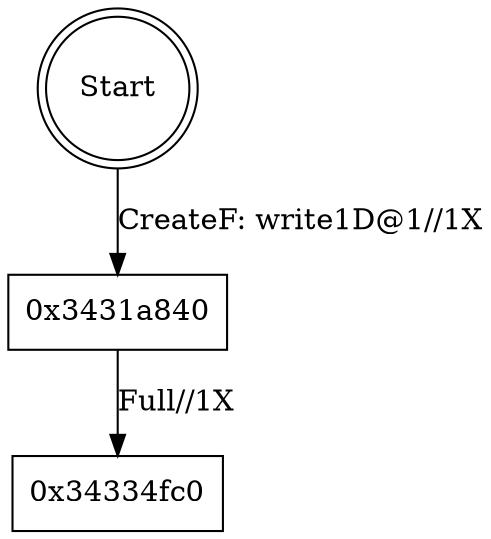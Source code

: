 digraph G0 {
	0 [shape=circle, peripheries=2, label="Start"];
	0 -> 1 [label="CreateF: write1D@1//1X"];
	1 [shape=box, label="0x3431a840"];
	1 -> 2 [label="Full//1X"];
	2 [shape=box, label="0x34334fc0"];
}

digraph G1 {
	0 [shape=circle, peripheries=2, label="Start"];
	0 -> 1 [label="CreateF: write2D@17//1X"];
	1 [shape=box, label="0x3431a840"];
}

digraph G2 {
	0 [shape=circle, peripheries=2, label="Start"];
	0 -> 1 [label="CreateF: randomizer.get_int16@36//1X"];
	1 [shape=box, label="0x3431a840"];
}

digraph G3 {
	0 [shape=circle, peripheries=2, label="Start"];
	0 -> 1 [label="CreateF: randomizer.get_uint16@40//1X"];
	1 [shape=box, label="0x3431a840"];
	1 -> 2 [label="Full//1X"];
	2 [shape=box, label="0x34333e60"];
}

digraph G4 {
	0 [shape=circle, peripheries=2, label="Start"];
	0 -> 1 [label="CreateF: Closure@1//1X"];
	1 [shape=box, label="0x34333300"];
}

digraph G5 {
	0 [shape=circle, peripheries=2, label="Start"];
	0 -> 1 [label="CreateF: Closure@3//1X"];
	0 -> 2 [label="CreateF: Closure@3//8X"];
	1 [shape=box, label="0x3431a840"];
	1 -> 2 [label="Full//1X"];
	2 [shape=box, label="0x343351a0"];
	2 -> 3 [label="Full+Deopt//1X"];
	2 -> 5 [label="Osr: 2|11//1X"];
	2 -> 6 [label="Osr: 3|11//1X"];
	2 -> 7 [label="Osr: 4|11//1X"];
	2 -> 8 [label="Osr: 5|11//1X"];
	3 [shape=box, label="0x34336720"];
	3 -> 4 [label="Osr: 1|11//1X"];
	5 [shape=box, label="0x34337a00"];
	6 [shape=box, label="0x34338000"];
	7 [shape=box, label="0x343385e0"];
	8 [shape=box, label="0x34338bc0"];
	4 [shape=box, label="0x34337080"];
}

digraph G6 {
	0 [shape=circle, peripheries=2, label="Start"];
	0 -> 1 [label="Full//1X"];
	1 [shape=box, label="0x3431cba0"];
	1 -> 1 [label="Full//1X"];
}

digraph G7 {
	0 [shape=circle, peripheries=2, label="Start"];
	0 -> 1 [label="Full//1X"];
	1 [shape=box, label="0x3432a6a0"];
	1 -> 1 [label="Full//1X"];
}

digraph G8 {
	0 [shape=circle, peripheries=2, label="Start"];
	0 -> 1 [label="Full//1X"];
	1 [shape=box, label="0x3432b580"];
	1 -> 1 [label="Full//1X"];
}

digraph G9 {
	0 [shape=circle, peripheries=2, label="Start"];
	0 -> 1 [label="Full//1X"];
	1 [shape=box, label="0x343341c0"];
}

digraph G10 {
	0 [shape=circle, peripheries=2, label="Start"];
	0 -> 1 [label="Full//1X"];
	1 [shape=box, label="0x34333f40"];
	1 -> 2 [label="Full+Deopt//1X"];
	2 [shape=box, label="0x343364a0"];
}

digraph G11 {
	0 [shape=circle, peripheries=2, label="Start"];
	0 -> 1 [label="Full//1X"];
	1 [shape=box, label="0x34333c40"];
}

digraph G12 {
	0 [shape=circle, peripheries=2, label="Start"];
	0 -> 0 [label="OptFailed: 12 3701EB54 0//1X"];
}

digraph G13 {
	0 [shape=circle, peripheries=2, label="Start"];
	0 -> 0 [label="OptFailed: 9 3702185C 0 343266C0 34330DC0//1X"];
}

digraph G14 {
	0 [shape=circle, peripheries=2, label="Start"];
	0 -> 1 [label="Full//1X"];
	1 [shape=box, label="0x343338e0"];
}

digraph G15 {
	0 [shape=circle, peripheries=2, label="Start"];
	0 -> 1 [label="Full//1X"];
	1 [shape=box, label="0x3432c8a0"];
	1 -> 1 [label="Full//1X"];
}

digraph G16 {
	0 [shape=circle, peripheries=2, label="Start"];
	0 -> 1 [label="Full//1X"];
	1 [shape=box, label="0x3432cb40"];
	1 -> 1 [label="Full//1X"];
	1 -> 2 [label="Full+Deopt//1X"];
	2 [shape=box, label="0x34330f60"];
	2 -> 3 [label="Opt: 1|11//1X"];
	3 [shape=box, label="0x34331040"];
}

digraph G17 {
	0 [shape=circle, peripheries=2, label="Start"];
	0 -> 1 [label="Full//1X"];
	1 [shape=box, label="0x3432c4a0"];
	1 -> 1 [label="Full//1X"];
}

digraph G18 {
	0 [shape=circle, peripheries=2, label="Start"];
	0 -> 1 [label="Full//1X"];
	1 [shape=box, label="0x3432db60"];
	1 -> 1 [label="Full//1X"];
}

digraph G19 {
	0 [shape=circle, peripheries=2, label="Start"];
	0 -> 1 [label="Full//1X"];
	1 [shape=box, label="0x3432c7e0"];
	1 -> 1 [label="Full//1X"];
	1 -> 2 [label="Opt: 1|11//1X"];
	2 [shape=box, label="0x34330e80"];
}

digraph G20 {
	0 [shape=circle, peripheries=2, label="Start"];
	0 -> 1 [label="Full//1X"];
	1 [shape=box, label="0x3432cce0"];
	1 -> 1 [label="Full//1X"];
}

digraph G21 {
	0 [shape=circle, peripheries=2, label="Start"];
	0 -> 1 [label="Full//1X"];
	1 [shape=box, label="0x3432cc20"];
	1 -> 1 [label="Full//1X"];
	1 -> 2 [label="Full+Deopt//1X"];
	2 [shape=box, label="0x34331100"];
	2 -> 3 [label="Opt: 1|11//1X"];
	3 [shape=box, label="0x343311c0"];
}

digraph G22 {
	0 [shape=circle, peripheries=2, label="Start"];
	0 -> 1 [label="CreateF: ArrayBufferConstructor@34//1X"];
	0 -> 2 [label="CreateF: ArrayBufferConstructor@34//1X"];
	1 [shape=box, label="0x3431a840"];
	1 -> 2 [label="Full//1X"];
	2 [shape=box, label="0x3432da00"];
}

digraph G23 {
	0 [shape=circle, peripheries=2, label="Start"];
	0 -> 1 [label="CreateF: ArrayBufferGetByteLength@43+CreateF: byteLength@43//2X"];
	1 [shape=box, label="0x3431a840"];
}

digraph G24 {
	0 [shape=circle, peripheries=2, label="Start"];
	0 -> 1 [label="CreateF: ArrayBufferSlice@52+CreateF: slice@52//2X"];
	1 [shape=box, label="0x3431a840"];
}

digraph G25 {
	0 [shape=circle, peripheries=2, label="Start"];
	0 -> 1 [label="CreateF: SetUpArrayBuffer@84//1X"];
	0 -> 2 [label="CreateF: SetUpArrayBuffer@84//1X"];
	1 [shape=box, label="0x3431a840"];
	1 -> 2 [label="Full//1X"];
	2 [shape=box, label="0x3432d820"];
}

digraph G26 {
	0 [shape=circle, peripheries=2, label="Start"];
	0 -> 1 [label="CreateF: Closure@1//2X"];
	1 [shape=box, label="0x3432d700"];
}

digraph G27 {
	0 [shape=circle, peripheries=2, label="Start"];
	0 -> 1 [label="CreateF: CreateTypedArrayConstructor@38//1X"];
	0 -> 2 [label="CreateF: CreateTypedArrayConstructor@38//1X"];
	1 [shape=box, label="0x3431a840"];
	1 -> 2 [label="Full//1X"];
	2 [shape=box, label="0x3432ea60"];
}

digraph G28 {
	0 [shape=circle, peripheries=2, label="Start"];
	0 -> 1 [label="CreateF: TypedArrayGetBuffer@105+CreateF: buffer@105//2X"];
	1 [shape=box, label="0x3431a840"];
}

digraph G29 {
	0 [shape=circle, peripheries=2, label="Start"];
	0 -> 1 [label="CreateF: TypedArrayGetByteLength@109+CreateF: byteLength@109//2X"];
	1 [shape=box, label="0x3431a840"];
}

digraph G30 {
	0 [shape=circle, peripheries=2, label="Start"];
	0 -> 1 [label="CreateF: TypedArrayGetByteOffset@113+CreateF: byteOffset@113//2X"];
	1 [shape=box, label="0x3431a840"];
}

digraph G31 {
	0 [shape=circle, peripheries=2, label="Start"];
	0 -> 1 [label="CreateF: TypedArrayGetLength@117+CreateF: length@117//2X"];
	1 [shape=box, label="0x3431a840"];
}

digraph G32 {
	0 [shape=circle, peripheries=2, label="Start"];
	0 -> 1 [label="CreateF: CreateSubArray@121//1X"];
	0 -> 2 [label="CreateF: CreateSubArray@121//1X"];
	1 [shape=box, label="0x3431a840"];
	1 -> 2 [label="Full//1X"];
	2 [shape=box, label="0x3432f440"];
}

digraph G33 {
	0 [shape=circle, peripheries=2, label="Start"];
	0 -> 1 [label="CreateF: TypedArraySet@148+CreateF: set@148//2X"];
	1 [shape=box, label="0x3431a840"];
}

digraph G34 {
	0 [shape=circle, peripheries=2, label="Start"];
	0 -> 1 [label="CreateF: SetupTypedArray@170//1X"];
	0 -> 2 [label="CreateF: SetupTypedArray@170//1X"];
	1 [shape=box, label="0x3431a840"];
	1 -> 2 [label="Full//1X"];
	2 [shape=box, label="0x3432e000"];
}

digraph G35 {
	0 [shape=circle, peripheries=2, label="Start"];
	0 -> 1 [label="CreateF: DataViewConstructor@209//1X"];
	0 -> 2 [label="CreateF: DataViewConstructor@209//1X"];
	1 [shape=box, label="0x3431a840"];
	1 -> 2 [label="Full//1X"];
	2 [shape=box, label="0x343300e0"];
}

digraph G36 {
	0 [shape=circle, peripheries=2, label="Start"];
	0 -> 1 [label="CreateF: DataViewGetBuffer@230+CreateF: buffer@230//2X"];
	1 [shape=box, label="0x3431a840"];
}

digraph G37 {
	0 [shape=circle, peripheries=2, label="Start"];
	0 -> 1 [label="CreateF: DataViewGetByteOffset@238+CreateF: byteOffset@238//2X"];
	1 [shape=box, label="0x3431a840"];
}

digraph G38 {
	0 [shape=circle, peripheries=2, label="Start"];
	0 -> 1 [label="CreateF: DataViewGetByteLength@246+CreateF: byteLength@246//2X"];
	1 [shape=box, label="0x3431a840"];
}

digraph G39 {
	0 [shape=circle, peripheries=2, label="Start"];
	0 -> 1 [label="CreateF: ToPositiveDataViewOffset@254//2X"];
	1 [shape=box, label="0x3431a840"];
}

digraph G40 {
	0 [shape=circle, peripheries=2, label="Start"];
	0 -> 1 [label="CreateF: DataViewGetInt8@258+CreateF: getInt8@258//2X"];
	1 [shape=box, label="0x3431a840"];
}

digraph G41 {
	0 [shape=circle, peripheries=2, label="Start"];
	0 -> 1 [label="CreateF: DataViewSetInt8@268+CreateF: setInt8@268//2X"];
	1 [shape=box, label="0x3431a840"];
}

digraph G42 {
	0 [shape=circle, peripheries=2, label="Start"];
	0 -> 1 [label="CreateF: DataViewGetUint8@279+CreateF: getUint8@279//2X"];
	1 [shape=box, label="0x3431a840"];
}

digraph G43 {
	0 [shape=circle, peripheries=2, label="Start"];
	0 -> 1 [label="CreateF: DataViewSetUint8@289+CreateF: setUint8@289//2X"];
	1 [shape=box, label="0x3431a840"];
}

digraph G44 {
	0 [shape=circle, peripheries=2, label="Start"];
	0 -> 1 [label="CreateF: DataViewGetInt16@300+CreateF: getInt16@300//2X"];
	1 [shape=box, label="0x3431a840"];
}

digraph G45 {
	0 [shape=circle, peripheries=2, label="Start"];
	0 -> 1 [label="CreateF: DataViewSetInt16@310+CreateF: setInt16@310//2X"];
	1 [shape=box, label="0x3431a840"];
}

digraph G46 {
	0 [shape=circle, peripheries=2, label="Start"];
	0 -> 1 [label="CreateF: DataViewGetUint16@321+CreateF: getUint16@321//2X"];
	1 [shape=box, label="0x3431a840"];
}

digraph G47 {
	0 [shape=circle, peripheries=2, label="Start"];
	0 -> 1 [label="CreateF: DataViewSetUint16@331+CreateF: setUint16@331//2X"];
	1 [shape=box, label="0x3431a840"];
}

digraph G48 {
	0 [shape=circle, peripheries=2, label="Start"];
	0 -> 1 [label="CreateF: DataViewGetInt32@342+CreateF: getInt32@342//2X"];
	1 [shape=box, label="0x3431a840"];
}

digraph G49 {
	0 [shape=circle, peripheries=2, label="Start"];
	0 -> 1 [label="CreateF: DataViewSetInt32@352+CreateF: setInt32@352//2X"];
	1 [shape=box, label="0x3431a840"];
}

digraph G50 {
	0 [shape=circle, peripheries=2, label="Start"];
	0 -> 1 [label="CreateF: DataViewGetUint32@363+CreateF: getUint32@363//2X"];
	1 [shape=box, label="0x3431a840"];
}

digraph G51 {
	0 [shape=circle, peripheries=2, label="Start"];
	0 -> 1 [label="CreateF: DataViewSetUint32@373+CreateF: setUint32@373//2X"];
	1 [shape=box, label="0x3431a840"];
}

digraph G52 {
	0 [shape=circle, peripheries=2, label="Start"];
	0 -> 1 [label="CreateF: DataViewGetFloat32@384+CreateF: getFloat32@384//2X"];
	1 [shape=box, label="0x3431a840"];
}

digraph G53 {
	0 [shape=circle, peripheries=2, label="Start"];
	0 -> 1 [label="CreateF: DataViewSetFloat32@394+CreateF: setFloat32@394//2X"];
	1 [shape=box, label="0x3431a840"];
}

digraph G54 {
	0 [shape=circle, peripheries=2, label="Start"];
	0 -> 1 [label="CreateF: DataViewGetFloat64@405+CreateF: getFloat64@405//2X"];
	1 [shape=box, label="0x3431a840"];
}

digraph G55 {
	0 [shape=circle, peripheries=2, label="Start"];
	0 -> 1 [label="CreateF: DataViewSetFloat64@419+CreateF: setFloat64@419//2X"];
	1 [shape=box, label="0x3431a840"];
}

digraph G56 {
	0 [shape=circle, peripheries=2, label="Start"];
	0 -> 1 [label="CreateF: SetupDataView@434//1X"];
	0 -> 2 [label="CreateF: SetupDataView@434//1X"];
	1 [shape=box, label="0x3431a840"];
	1 -> 2 [label="Full//1X"];
	2 [shape=box, label="0x3432fd00"];
}

digraph G57 {
	0 [shape=circle, peripheries=2, label="Start"];
	0 -> 1 [label="CreateF: Closure@1//2X"];
	1 [shape=box, label="0x3432dd20"];
}

digraph G58 {
	0 [shape=circle, peripheries=2, label="Start"];
	0 -> 1 [label="CreateF: Closure@88//1X"];
	0 -> 2 [label="CreateF: Closure@88//17X"];
	1 [shape=box, label="0x3431a840"];
	1 -> 2 [label="Full//1X"];
	2 [shape=box, label="0x3432f100"];
}

